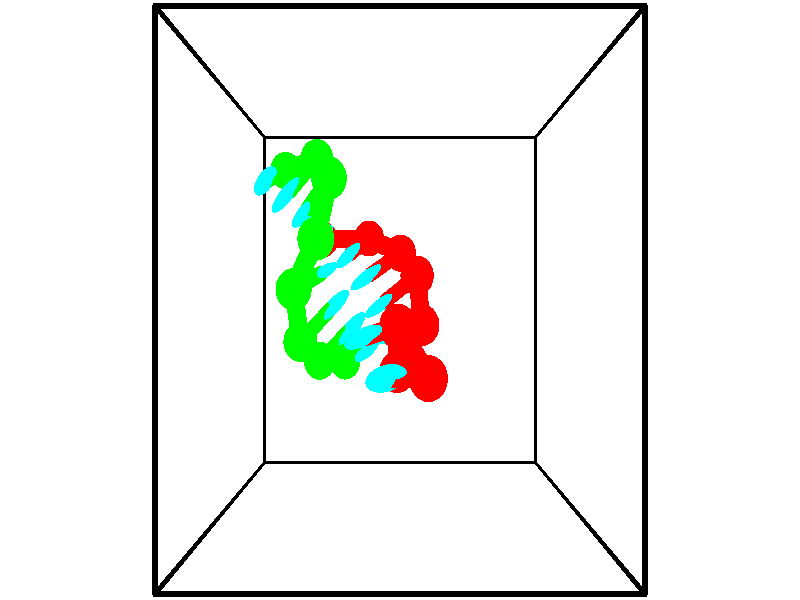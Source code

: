 // switches for output
#declare DRAW_BASES = 1; // possible values are 0, 1; only relevant for DNA ribbons
#declare DRAW_BASES_TYPE = 3; // possible values are 1, 2, 3; only relevant for DNA ribbons
#declare DRAW_FOG = 0; // set to 1 to enable fog

#include "colors.inc"

#include "transforms.inc"
background { rgb <1, 1, 1>}

#default {
   normal{
       ripples 0.25
       frequency 0.20
       turbulence 0.2
       lambda 5
   }
	finish {
		phong 0.1
		phong_size 40.
	}
}

// original window dimensions: 1024x640


// camera settings

camera {
	sky <-0, 1, 0>
	up <-0, 1, 0>
	right 1.6 * <1, 0, 0>
	location <2.5, 2.5, 11.1562>
	look_at <2.5, 2.5, 2.5>
	direction <0, 0, -8.6562>
	angle 67.0682
}


# declare cpy_camera_pos = <2.5, 2.5, 11.1562>;
# if (DRAW_FOG = 1)
fog {
	fog_type 2
	up vnormalize(cpy_camera_pos)
	color rgbt<1,1,1,0.3>
	distance 1e-5
	fog_alt 3e-3
	fog_offset 4
}
# end


// LIGHTS

# declare lum = 6;
global_settings {
	ambient_light rgb lum * <0.05, 0.05, 0.05>
	max_trace_level 15
}# declare cpy_direct_light_amount = 0.25;
light_source
{	1000 * <-1, -1, 1>,
	rgb lum * cpy_direct_light_amount
	parallel
}

light_source
{	1000 * <1, 1, -1>,
	rgb lum * cpy_direct_light_amount
	parallel
}

// strand 0

// nucleotide -1

// particle -1
sphere {
	<2.866300, 1.657067, 3.380423> 0.250000
	pigment { color rgbt <1,0,0,0> }
	no_shadow
}
cylinder {
	<2.563633, 1.685257, 3.640419>,  <2.382033, 1.702171, 3.796417>, 0.100000
	pigment { color rgbt <1,0,0,0> }
	no_shadow
}
cylinder {
	<2.563633, 1.685257, 3.640419>,  <2.866300, 1.657067, 3.380423>, 0.100000
	pigment { color rgbt <1,0,0,0> }
	no_shadow
}

// particle -1
sphere {
	<2.563633, 1.685257, 3.640419> 0.100000
	pigment { color rgbt <1,0,0,0> }
	no_shadow
}
sphere {
	0, 1
	scale<0.080000,0.200000,0.300000>
	matrix <-0.427462, 0.698921, -0.573398,
		-0.494702, -0.711718, -0.498726,
		-0.756668, 0.070475, 0.649990,
		2.336632, 1.706399, 3.835416>
	pigment { color rgbt <0,1,1,0> }
	no_shadow
}
cylinder {
	<2.473828, 2.208758, 3.180051>,  <2.866300, 1.657067, 3.380423>, 0.130000
	pigment { color rgbt <1,0,0,0> }
	no_shadow
}

// nucleotide -1

// particle -1
sphere {
	<2.473828, 2.208758, 3.180051> 0.250000
	pigment { color rgbt <1,0,0,0> }
	no_shadow
}
cylinder {
	<2.233150, 2.157761, 3.495445>,  <2.088744, 2.127162, 3.684682>, 0.100000
	pigment { color rgbt <1,0,0,0> }
	no_shadow
}
cylinder {
	<2.233150, 2.157761, 3.495445>,  <2.473828, 2.208758, 3.180051>, 0.100000
	pigment { color rgbt <1,0,0,0> }
	no_shadow
}

// particle -1
sphere {
	<2.233150, 2.157761, 3.495445> 0.100000
	pigment { color rgbt <1,0,0,0> }
	no_shadow
}
sphere {
	0, 1
	scale<0.080000,0.200000,0.300000>
	matrix <-0.473114, 0.852251, -0.223231,
		-0.643527, -0.507360, -0.573113,
		-0.601695, -0.127493, 0.788486,
		2.052642, 2.119513, 3.731991>
	pigment { color rgbt <0,1,1,0> }
	no_shadow
}
cylinder {
	<2.459428, 1.655188, 2.627834>,  <2.473828, 2.208758, 3.180051>, 0.130000
	pigment { color rgbt <1,0,0,0> }
	no_shadow
}

// nucleotide -1

// particle -1
sphere {
	<2.459428, 1.655188, 2.627834> 0.250000
	pigment { color rgbt <1,0,0,0> }
	no_shadow
}
cylinder {
	<2.488213, 1.674049, 2.229317>,  <2.505484, 1.685366, 1.990207>, 0.100000
	pigment { color rgbt <1,0,0,0> }
	no_shadow
}
cylinder {
	<2.488213, 1.674049, 2.229317>,  <2.459428, 1.655188, 2.627834>, 0.100000
	pigment { color rgbt <1,0,0,0> }
	no_shadow
}

// particle -1
sphere {
	<2.488213, 1.674049, 2.229317> 0.100000
	pigment { color rgbt <1,0,0,0> }
	no_shadow
}
sphere {
	0, 1
	scale<0.080000,0.200000,0.300000>
	matrix <-0.513857, 0.857868, 0.003486,
		0.854852, 0.511701, 0.085964,
		0.071962, 0.047154, -0.996292,
		2.509801, 1.688195, 1.930429>
	pigment { color rgbt <0,1,1,0> }
	no_shadow
}
cylinder {
	<2.817467, 2.198791, 2.456479>,  <2.459428, 1.655188, 2.627834>, 0.130000
	pigment { color rgbt <1,0,0,0> }
	no_shadow
}

// nucleotide -1

// particle -1
sphere {
	<2.817467, 2.198791, 2.456479> 0.250000
	pigment { color rgbt <1,0,0,0> }
	no_shadow
}
cylinder {
	<2.565895, 2.107849, 2.159088>,  <2.414952, 2.053284, 1.980654>, 0.100000
	pigment { color rgbt <1,0,0,0> }
	no_shadow
}
cylinder {
	<2.565895, 2.107849, 2.159088>,  <2.817467, 2.198791, 2.456479>, 0.100000
	pigment { color rgbt <1,0,0,0> }
	no_shadow
}

// particle -1
sphere {
	<2.565895, 2.107849, 2.159088> 0.100000
	pigment { color rgbt <1,0,0,0> }
	no_shadow
}
sphere {
	0, 1
	scale<0.080000,0.200000,0.300000>
	matrix <-0.296397, 0.954182, -0.041058,
		0.718746, 0.194542, -0.667501,
		-0.628930, -0.227356, -0.743476,
		2.377216, 2.039642, 1.936045>
	pigment { color rgbt <0,1,1,0> }
	no_shadow
}
cylinder {
	<2.757011, 2.804348, 2.085137>,  <2.817467, 2.198791, 2.456479>, 0.130000
	pigment { color rgbt <1,0,0,0> }
	no_shadow
}

// nucleotide -1

// particle -1
sphere {
	<2.757011, 2.804348, 2.085137> 0.250000
	pigment { color rgbt <1,0,0,0> }
	no_shadow
}
cylinder {
	<2.443180, 2.596901, 1.949211>,  <2.254882, 2.472432, 1.867656>, 0.100000
	pigment { color rgbt <1,0,0,0> }
	no_shadow
}
cylinder {
	<2.443180, 2.596901, 1.949211>,  <2.757011, 2.804348, 2.085137>, 0.100000
	pigment { color rgbt <1,0,0,0> }
	no_shadow
}

// particle -1
sphere {
	<2.443180, 2.596901, 1.949211> 0.100000
	pigment { color rgbt <1,0,0,0> }
	no_shadow
}
sphere {
	0, 1
	scale<0.080000,0.200000,0.300000>
	matrix <-0.515289, 0.850204, -0.107847,
		0.344843, 0.090488, -0.934289,
		-0.784577, -0.518619, -0.339814,
		2.207807, 2.441315, 1.847267>
	pigment { color rgbt <0,1,1,0> }
	no_shadow
}
cylinder {
	<2.507826, 3.129060, 1.411233>,  <2.757011, 2.804348, 2.085137>, 0.130000
	pigment { color rgbt <1,0,0,0> }
	no_shadow
}

// nucleotide -1

// particle -1
sphere {
	<2.507826, 3.129060, 1.411233> 0.250000
	pigment { color rgbt <1,0,0,0> }
	no_shadow
}
cylinder {
	<2.204647, 2.939285, 1.590309>,  <2.022740, 2.825420, 1.697755>, 0.100000
	pigment { color rgbt <1,0,0,0> }
	no_shadow
}
cylinder {
	<2.204647, 2.939285, 1.590309>,  <2.507826, 3.129060, 1.411233>, 0.100000
	pigment { color rgbt <1,0,0,0> }
	no_shadow
}

// particle -1
sphere {
	<2.204647, 2.939285, 1.590309> 0.100000
	pigment { color rgbt <1,0,0,0> }
	no_shadow
}
sphere {
	0, 1
	scale<0.080000,0.200000,0.300000>
	matrix <-0.574248, 0.810858, -0.112910,
		-0.309445, -0.342665, -0.887031,
		-0.757947, -0.474437, 0.447690,
		1.977263, 2.796954, 1.724616>
	pigment { color rgbt <0,1,1,0> }
	no_shadow
}
cylinder {
	<1.983100, 3.359726, 1.024761>,  <2.507826, 3.129060, 1.411233>, 0.130000
	pigment { color rgbt <1,0,0,0> }
	no_shadow
}

// nucleotide -1

// particle -1
sphere {
	<1.983100, 3.359726, 1.024761> 0.250000
	pigment { color rgbt <1,0,0,0> }
	no_shadow
}
cylinder {
	<1.811417, 3.204262, 1.350883>,  <1.708407, 3.110983, 1.546557>, 0.100000
	pigment { color rgbt <1,0,0,0> }
	no_shadow
}
cylinder {
	<1.811417, 3.204262, 1.350883>,  <1.983100, 3.359726, 1.024761>, 0.100000
	pigment { color rgbt <1,0,0,0> }
	no_shadow
}

// particle -1
sphere {
	<1.811417, 3.204262, 1.350883> 0.100000
	pigment { color rgbt <1,0,0,0> }
	no_shadow
}
sphere {
	0, 1
	scale<0.080000,0.200000,0.300000>
	matrix <-0.684092, 0.729289, -0.012475,
		-0.589744, -0.563098, -0.578897,
		-0.429208, -0.388662, 0.815305,
		1.682654, 3.087663, 1.595475>
	pigment { color rgbt <0,1,1,0> }
	no_shadow
}
cylinder {
	<1.199185, 3.355071, 0.922868>,  <1.983100, 3.359726, 1.024761>, 0.130000
	pigment { color rgbt <1,0,0,0> }
	no_shadow
}

// nucleotide -1

// particle -1
sphere {
	<1.199185, 3.355071, 0.922868> 0.250000
	pigment { color rgbt <1,0,0,0> }
	no_shadow
}
cylinder {
	<1.251671, 3.340790, 1.319153>,  <1.283162, 3.332221, 1.556923>, 0.100000
	pigment { color rgbt <1,0,0,0> }
	no_shadow
}
cylinder {
	<1.251671, 3.340790, 1.319153>,  <1.199185, 3.355071, 0.922868>, 0.100000
	pigment { color rgbt <1,0,0,0> }
	no_shadow
}

// particle -1
sphere {
	<1.251671, 3.340790, 1.319153> 0.100000
	pigment { color rgbt <1,0,0,0> }
	no_shadow
}
sphere {
	0, 1
	scale<0.080000,0.200000,0.300000>
	matrix <-0.721241, 0.682192, 0.120109,
		-0.680143, -0.730301, 0.063764,
		0.131215, -0.035703, 0.990711,
		1.291035, 3.330079, 1.616366>
	pigment { color rgbt <0,1,1,0> }
	no_shadow
}
// strand 1

// nucleotide -1

// particle -1
sphere {
	<0.666907, 4.230211, 1.442274> 0.250000
	pigment { color rgbt <0,1,0,0> }
	no_shadow
}
cylinder {
	<0.559001, 4.095001, 1.802933>,  <0.494257, 4.013875, 2.019328>, 0.100000
	pigment { color rgbt <0,1,0,0> }
	no_shadow
}
cylinder {
	<0.559001, 4.095001, 1.802933>,  <0.666907, 4.230211, 1.442274>, 0.100000
	pigment { color rgbt <0,1,0,0> }
	no_shadow
}

// particle -1
sphere {
	<0.559001, 4.095001, 1.802933> 0.100000
	pigment { color rgbt <0,1,0,0> }
	no_shadow
}
sphere {
	0, 1
	scale<0.080000,0.200000,0.300000>
	matrix <0.849147, -0.525049, 0.057217,
		0.454067, 0.781065, 0.428673,
		-0.269765, -0.338025, 0.901646,
		0.478072, 3.993594, 2.073427>
	pigment { color rgbt <0,1,1,0> }
	no_shadow
}
cylinder {
	<1.231156, 4.296756, 1.917542>,  <0.666907, 4.230211, 1.442274>, 0.130000
	pigment { color rgbt <0,1,0,0> }
	no_shadow
}

// nucleotide -1

// particle -1
sphere {
	<1.231156, 4.296756, 1.917542> 0.250000
	pigment { color rgbt <0,1,0,0> }
	no_shadow
}
cylinder {
	<0.988410, 4.014122, 2.063118>,  <0.842762, 3.844542, 2.150463>, 0.100000
	pigment { color rgbt <0,1,0,0> }
	no_shadow
}
cylinder {
	<0.988410, 4.014122, 2.063118>,  <1.231156, 4.296756, 1.917542>, 0.100000
	pigment { color rgbt <0,1,0,0> }
	no_shadow
}

// particle -1
sphere {
	<0.988410, 4.014122, 2.063118> 0.100000
	pigment { color rgbt <0,1,0,0> }
	no_shadow
}
sphere {
	0, 1
	scale<0.080000,0.200000,0.300000>
	matrix <0.762890, -0.646296, 0.017336,
		0.222963, 0.288166, 0.931262,
		-0.606866, -0.706585, 0.363939,
		0.806350, 3.802146, 2.172300>
	pigment { color rgbt <0,1,1,0> }
	no_shadow
}
cylinder {
	<1.500789, 3.931284, 2.660762>,  <1.231156, 4.296756, 1.917542>, 0.130000
	pigment { color rgbt <0,1,0,0> }
	no_shadow
}

// nucleotide -1

// particle -1
sphere {
	<1.500789, 3.931284, 2.660762> 0.250000
	pigment { color rgbt <0,1,0,0> }
	no_shadow
}
cylinder {
	<1.268974, 3.731911, 2.402863>,  <1.129885, 3.612287, 2.248123>, 0.100000
	pigment { color rgbt <0,1,0,0> }
	no_shadow
}
cylinder {
	<1.268974, 3.731911, 2.402863>,  <1.500789, 3.931284, 2.660762>, 0.100000
	pigment { color rgbt <0,1,0,0> }
	no_shadow
}

// particle -1
sphere {
	<1.268974, 3.731911, 2.402863> 0.100000
	pigment { color rgbt <0,1,0,0> }
	no_shadow
}
sphere {
	0, 1
	scale<0.080000,0.200000,0.300000>
	matrix <0.626432, -0.778512, 0.038768,
		-0.521267, -0.381424, 0.763411,
		-0.579537, -0.498433, -0.644749,
		1.095113, 3.582381, 2.209438>
	pigment { color rgbt <0,1,1,0> }
	no_shadow
}
cylinder {
	<1.348262, 3.199128, 2.889008>,  <1.500789, 3.931284, 2.660762>, 0.130000
	pigment { color rgbt <0,1,0,0> }
	no_shadow
}

// nucleotide -1

// particle -1
sphere {
	<1.348262, 3.199128, 2.889008> 0.250000
	pigment { color rgbt <0,1,0,0> }
	no_shadow
}
cylinder {
	<1.308972, 3.231064, 2.492226>,  <1.285399, 3.250225, 2.254156>, 0.100000
	pigment { color rgbt <0,1,0,0> }
	no_shadow
}
cylinder {
	<1.308972, 3.231064, 2.492226>,  <1.348262, 3.199128, 2.889008>, 0.100000
	pigment { color rgbt <0,1,0,0> }
	no_shadow
}

// particle -1
sphere {
	<1.308972, 3.231064, 2.492226> 0.100000
	pigment { color rgbt <0,1,0,0> }
	no_shadow
}
sphere {
	0, 1
	scale<0.080000,0.200000,0.300000>
	matrix <0.626583, -0.769431, -0.123973,
		-0.773140, -0.633721, 0.025553,
		-0.098225, 0.079837, -0.991957,
		1.279505, 3.255015, 2.194639>
	pigment { color rgbt <0,1,1,0> }
	no_shadow
}
cylinder {
	<1.003678, 2.624515, 2.661691>,  <1.348262, 3.199128, 2.889008>, 0.130000
	pigment { color rgbt <0,1,0,0> }
	no_shadow
}

// nucleotide -1

// particle -1
sphere {
	<1.003678, 2.624515, 2.661691> 0.250000
	pigment { color rgbt <0,1,0,0> }
	no_shadow
}
cylinder {
	<1.197490, 2.749313, 2.334793>,  <1.313777, 2.824193, 2.138654>, 0.100000
	pigment { color rgbt <0,1,0,0> }
	no_shadow
}
cylinder {
	<1.197490, 2.749313, 2.334793>,  <1.003678, 2.624515, 2.661691>, 0.100000
	pigment { color rgbt <0,1,0,0> }
	no_shadow
}

// particle -1
sphere {
	<1.197490, 2.749313, 2.334793> 0.100000
	pigment { color rgbt <0,1,0,0> }
	no_shadow
}
sphere {
	0, 1
	scale<0.080000,0.200000,0.300000>
	matrix <0.460227, -0.885407, -0.065159,
		-0.743924, -0.344547, -0.572595,
		0.484529, 0.311997, -0.817245,
		1.342848, 2.842912, 2.089620>
	pigment { color rgbt <0,1,1,0> }
	no_shadow
}
cylinder {
	<1.019096, 1.982277, 2.169307>,  <1.003678, 2.624515, 2.661691>, 0.130000
	pigment { color rgbt <0,1,0,0> }
	no_shadow
}

// nucleotide -1

// particle -1
sphere {
	<1.019096, 1.982277, 2.169307> 0.250000
	pigment { color rgbt <0,1,0,0> }
	no_shadow
}
cylinder {
	<1.286839, 2.239189, 2.019943>,  <1.447485, 2.393337, 1.930325>, 0.100000
	pigment { color rgbt <0,1,0,0> }
	no_shadow
}
cylinder {
	<1.286839, 2.239189, 2.019943>,  <1.019096, 1.982277, 2.169307>, 0.100000
	pigment { color rgbt <0,1,0,0> }
	no_shadow
}

// particle -1
sphere {
	<1.286839, 2.239189, 2.019943> 0.100000
	pigment { color rgbt <0,1,0,0> }
	no_shadow
}
sphere {
	0, 1
	scale<0.080000,0.200000,0.300000>
	matrix <0.538076, -0.765670, -0.352452,
		-0.512283, 0.034993, -0.858104,
		0.669358, 0.642281, -0.373411,
		1.487647, 2.431873, 1.907920>
	pigment { color rgbt <0,1,1,0> }
	no_shadow
}
cylinder {
	<1.222482, 1.692425, 1.532393>,  <1.019096, 1.982277, 2.169307>, 0.130000
	pigment { color rgbt <0,1,0,0> }
	no_shadow
}

// nucleotide -1

// particle -1
sphere {
	<1.222482, 1.692425, 1.532393> 0.250000
	pigment { color rgbt <0,1,0,0> }
	no_shadow
}
cylinder {
	<1.515903, 1.942574, 1.638832>,  <1.691957, 2.092663, 1.702696>, 0.100000
	pigment { color rgbt <0,1,0,0> }
	no_shadow
}
cylinder {
	<1.515903, 1.942574, 1.638832>,  <1.222482, 1.692425, 1.532393>, 0.100000
	pigment { color rgbt <0,1,0,0> }
	no_shadow
}

// particle -1
sphere {
	<1.515903, 1.942574, 1.638832> 0.100000
	pigment { color rgbt <0,1,0,0> }
	no_shadow
}
sphere {
	0, 1
	scale<0.080000,0.200000,0.300000>
	matrix <0.678048, -0.646713, -0.349304,
		-0.046356, 0.436660, -0.898431,
		0.733555, 0.625372, 0.266098,
		1.735970, 2.130185, 1.718661>
	pigment { color rgbt <0,1,1,0> }
	no_shadow
}
cylinder {
	<1.574376, 1.630349, 0.946394>,  <1.222482, 1.692425, 1.532393>, 0.130000
	pigment { color rgbt <0,1,0,0> }
	no_shadow
}

// nucleotide -1

// particle -1
sphere {
	<1.574376, 1.630349, 0.946394> 0.250000
	pigment { color rgbt <0,1,0,0> }
	no_shadow
}
cylinder {
	<1.800220, 1.747345, 1.255112>,  <1.935725, 1.817542, 1.440343>, 0.100000
	pigment { color rgbt <0,1,0,0> }
	no_shadow
}
cylinder {
	<1.800220, 1.747345, 1.255112>,  <1.574376, 1.630349, 0.946394>, 0.100000
	pigment { color rgbt <0,1,0,0> }
	no_shadow
}

// particle -1
sphere {
	<1.800220, 1.747345, 1.255112> 0.100000
	pigment { color rgbt <0,1,0,0> }
	no_shadow
}
sphere {
	0, 1
	scale<0.080000,0.200000,0.300000>
	matrix <0.657000, -0.725264, -0.205775,
		0.499568, 0.623252, -0.601655,
		0.564608, 0.292489, 0.771795,
		1.969602, 1.835092, 1.486650>
	pigment { color rgbt <0,1,1,0> }
	no_shadow
}
// box output
cylinder {
	<0.000000, 0.000000, 0.000000>,  <5.000000, 0.000000, 0.000000>, 0.025000
	pigment { color rgbt <0,0,0,0> }
	no_shadow
}
cylinder {
	<0.000000, 0.000000, 0.000000>,  <0.000000, 5.000000, 0.000000>, 0.025000
	pigment { color rgbt <0,0,0,0> }
	no_shadow
}
cylinder {
	<0.000000, 0.000000, 0.000000>,  <0.000000, 0.000000, 5.000000>, 0.025000
	pigment { color rgbt <0,0,0,0> }
	no_shadow
}
cylinder {
	<5.000000, 5.000000, 5.000000>,  <0.000000, 5.000000, 5.000000>, 0.025000
	pigment { color rgbt <0,0,0,0> }
	no_shadow
}
cylinder {
	<5.000000, 5.000000, 5.000000>,  <5.000000, 0.000000, 5.000000>, 0.025000
	pigment { color rgbt <0,0,0,0> }
	no_shadow
}
cylinder {
	<5.000000, 5.000000, 5.000000>,  <5.000000, 5.000000, 0.000000>, 0.025000
	pigment { color rgbt <0,0,0,0> }
	no_shadow
}
cylinder {
	<0.000000, 0.000000, 5.000000>,  <0.000000, 5.000000, 5.000000>, 0.025000
	pigment { color rgbt <0,0,0,0> }
	no_shadow
}
cylinder {
	<0.000000, 0.000000, 5.000000>,  <5.000000, 0.000000, 5.000000>, 0.025000
	pigment { color rgbt <0,0,0,0> }
	no_shadow
}
cylinder {
	<5.000000, 5.000000, 0.000000>,  <0.000000, 5.000000, 0.000000>, 0.025000
	pigment { color rgbt <0,0,0,0> }
	no_shadow
}
cylinder {
	<5.000000, 5.000000, 0.000000>,  <5.000000, 0.000000, 0.000000>, 0.025000
	pigment { color rgbt <0,0,0,0> }
	no_shadow
}
cylinder {
	<5.000000, 0.000000, 5.000000>,  <5.000000, 0.000000, 0.000000>, 0.025000
	pigment { color rgbt <0,0,0,0> }
	no_shadow
}
cylinder {
	<0.000000, 5.000000, 0.000000>,  <0.000000, 5.000000, 5.000000>, 0.025000
	pigment { color rgbt <0,0,0,0> }
	no_shadow
}
// end of box output
